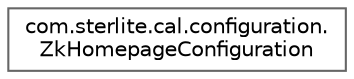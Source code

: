 digraph "Graphical Class Hierarchy"
{
 // LATEX_PDF_SIZE
  bgcolor="transparent";
  edge [fontname=Helvetica,fontsize=10,labelfontname=Helvetica,labelfontsize=10];
  node [fontname=Helvetica,fontsize=10,shape=box,height=0.2,width=0.4];
  rankdir="LR";
  Node0 [id="Node000000",label="com.sterlite.cal.configuration.\lZkHomepageConfiguration",height=0.2,width=0.4,color="grey40", fillcolor="white", style="filled",URL="$classcom_1_1sterlite_1_1cal_1_1configuration_1_1_zk_homepage_configuration.html",tooltip=" "];
}
